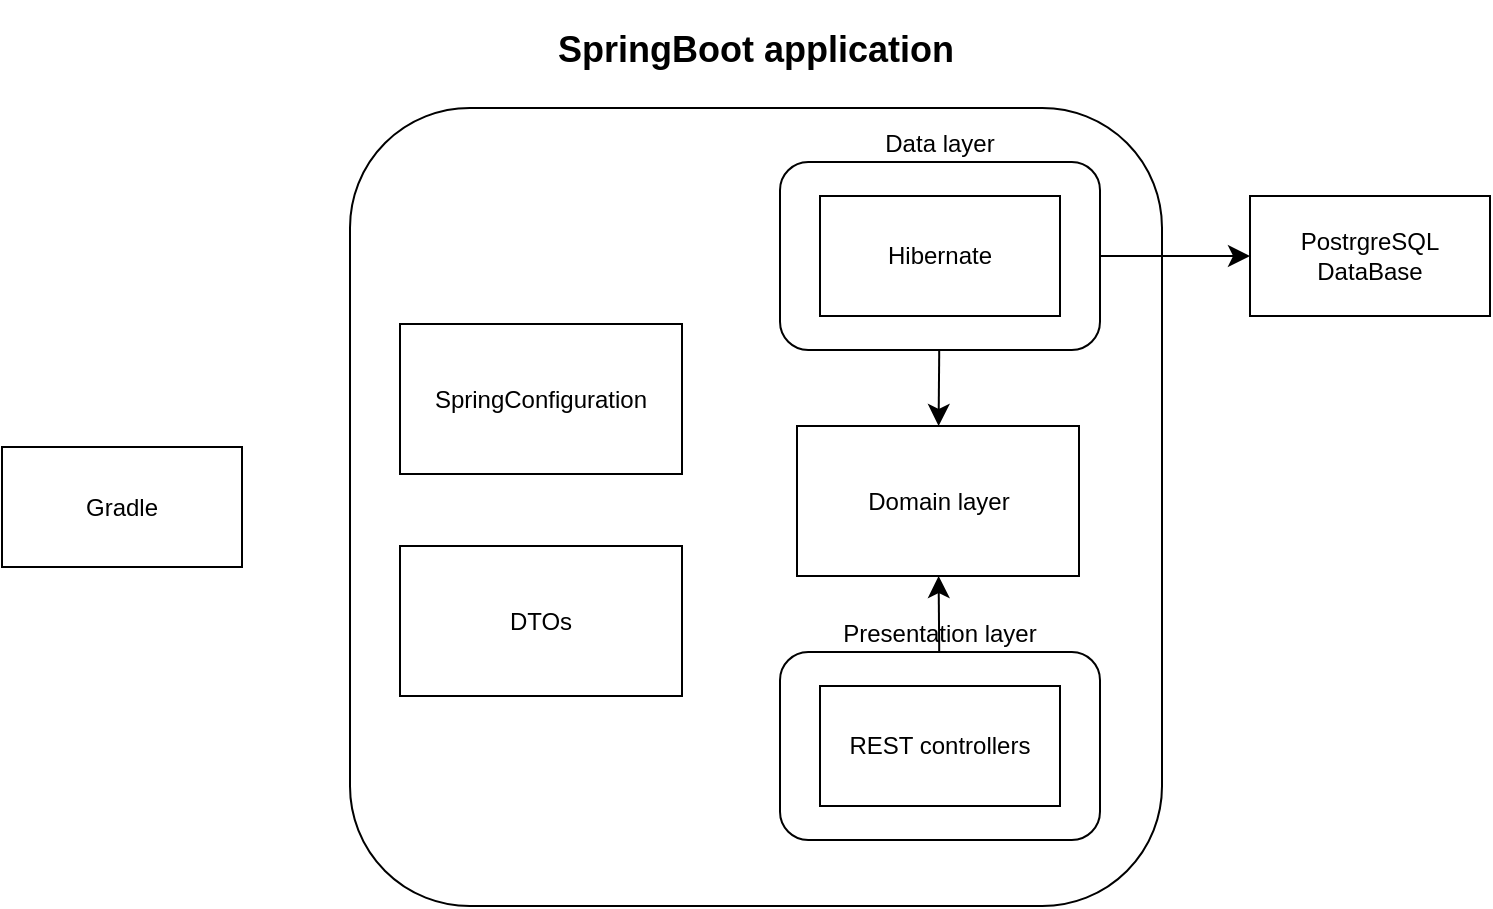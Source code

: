 <mxfile version="24.4.4" type="github">
  <diagram name="Страница — 1" id="kCzSuUrboCWIJ4RZx0Jl">
    <mxGraphModel dx="1354" dy="1017" grid="0" gridSize="10" guides="1" tooltips="1" connect="1" arrows="1" fold="1" page="0" pageScale="1" pageWidth="827" pageHeight="1169" math="0" shadow="0">
      <root>
        <mxCell id="0" />
        <mxCell id="1" parent="0" />
        <mxCell id="PmZiuKjpS1Z25TlZc6ZO-2" value="&lt;h2&gt;SpringBoot application&lt;br&gt;&lt;/h2&gt;" style="rounded=1;whiteSpace=wrap;html=1;labelPosition=center;verticalLabelPosition=top;align=center;verticalAlign=bottom;" vertex="1" parent="1">
          <mxGeometry x="-114" y="-66" width="406" height="399" as="geometry" />
        </mxCell>
        <mxCell id="PmZiuKjpS1Z25TlZc6ZO-4" value="SpringConfiguration" style="rounded=0;whiteSpace=wrap;html=1;" vertex="1" parent="1">
          <mxGeometry x="-89" y="42" width="141" height="75" as="geometry" />
        </mxCell>
        <mxCell id="PmZiuKjpS1Z25TlZc6ZO-8" value="Domain layer" style="rounded=0;whiteSpace=wrap;html=1;" vertex="1" parent="1">
          <mxGeometry x="109.5" y="93" width="141" height="75" as="geometry" />
        </mxCell>
        <mxCell id="PmZiuKjpS1Z25TlZc6ZO-10" style="edgeStyle=none;curved=1;rounded=0;orthogonalLoop=1;jettySize=auto;html=1;fontSize=12;startSize=8;endSize=8;" edge="1" parent="1" target="PmZiuKjpS1Z25TlZc6ZO-8">
          <mxGeometry relative="1" as="geometry">
            <mxPoint x="178.75" y="168" as="sourcePoint" />
          </mxGeometry>
        </mxCell>
        <mxCell id="PmZiuKjpS1Z25TlZc6ZO-17" value="" style="group" vertex="1" connectable="0" parent="1">
          <mxGeometry x="101" y="-39" width="160" height="94" as="geometry" />
        </mxCell>
        <mxCell id="PmZiuKjpS1Z25TlZc6ZO-14" value="Data layer" style="rounded=1;whiteSpace=wrap;html=1;labelPosition=center;verticalLabelPosition=top;align=center;verticalAlign=bottom;" vertex="1" parent="PmZiuKjpS1Z25TlZc6ZO-17">
          <mxGeometry width="160" height="94" as="geometry" />
        </mxCell>
        <mxCell id="PmZiuKjpS1Z25TlZc6ZO-15" value="Hibernate" style="rounded=0;whiteSpace=wrap;html=1;" vertex="1" parent="PmZiuKjpS1Z25TlZc6ZO-17">
          <mxGeometry x="20" y="17" width="120" height="60" as="geometry" />
        </mxCell>
        <mxCell id="PmZiuKjpS1Z25TlZc6ZO-19" style="edgeStyle=none;curved=1;rounded=0;orthogonalLoop=1;jettySize=auto;html=1;fontSize=12;startSize=8;endSize=8;" edge="1" parent="1" source="PmZiuKjpS1Z25TlZc6ZO-14" target="PmZiuKjpS1Z25TlZc6ZO-8">
          <mxGeometry relative="1" as="geometry" />
        </mxCell>
        <mxCell id="PmZiuKjpS1Z25TlZc6ZO-20" value="&lt;div&gt;DTOs&lt;/div&gt;" style="rounded=0;whiteSpace=wrap;html=1;" vertex="1" parent="1">
          <mxGeometry x="-89" y="153" width="141" height="75" as="geometry" />
        </mxCell>
        <mxCell id="PmZiuKjpS1Z25TlZc6ZO-21" value="PostrgreSQL DataBase" style="rounded=0;whiteSpace=wrap;html=1;" vertex="1" parent="1">
          <mxGeometry x="336" y="-22" width="120" height="60" as="geometry" />
        </mxCell>
        <mxCell id="PmZiuKjpS1Z25TlZc6ZO-22" value="" style="edgeStyle=none;curved=1;rounded=0;orthogonalLoop=1;jettySize=auto;html=1;fontSize=12;startSize=8;endSize=8;" edge="1" parent="1" source="PmZiuKjpS1Z25TlZc6ZO-14" target="PmZiuKjpS1Z25TlZc6ZO-21">
          <mxGeometry relative="1" as="geometry" />
        </mxCell>
        <mxCell id="PmZiuKjpS1Z25TlZc6ZO-24" value="" style="group" vertex="1" connectable="0" parent="1">
          <mxGeometry x="101" y="206" width="160" height="94" as="geometry" />
        </mxCell>
        <mxCell id="PmZiuKjpS1Z25TlZc6ZO-25" value="Presentation layer" style="rounded=1;whiteSpace=wrap;html=1;labelPosition=center;verticalLabelPosition=top;align=center;verticalAlign=bottom;" vertex="1" parent="PmZiuKjpS1Z25TlZc6ZO-24">
          <mxGeometry width="160" height="94" as="geometry" />
        </mxCell>
        <mxCell id="PmZiuKjpS1Z25TlZc6ZO-26" value="REST controllers" style="rounded=0;whiteSpace=wrap;html=1;" vertex="1" parent="PmZiuKjpS1Z25TlZc6ZO-24">
          <mxGeometry x="20" y="17" width="120" height="60" as="geometry" />
        </mxCell>
        <mxCell id="PmZiuKjpS1Z25TlZc6ZO-28" style="edgeStyle=none;curved=1;rounded=0;orthogonalLoop=1;jettySize=auto;html=1;fontSize=12;startSize=8;endSize=8;" edge="1" parent="1" source="PmZiuKjpS1Z25TlZc6ZO-25" target="PmZiuKjpS1Z25TlZc6ZO-8">
          <mxGeometry relative="1" as="geometry" />
        </mxCell>
        <mxCell id="PmZiuKjpS1Z25TlZc6ZO-29" value="Gradle" style="rounded=0;whiteSpace=wrap;html=1;" vertex="1" parent="1">
          <mxGeometry x="-288" y="103.5" width="120" height="60" as="geometry" />
        </mxCell>
      </root>
    </mxGraphModel>
  </diagram>
</mxfile>
